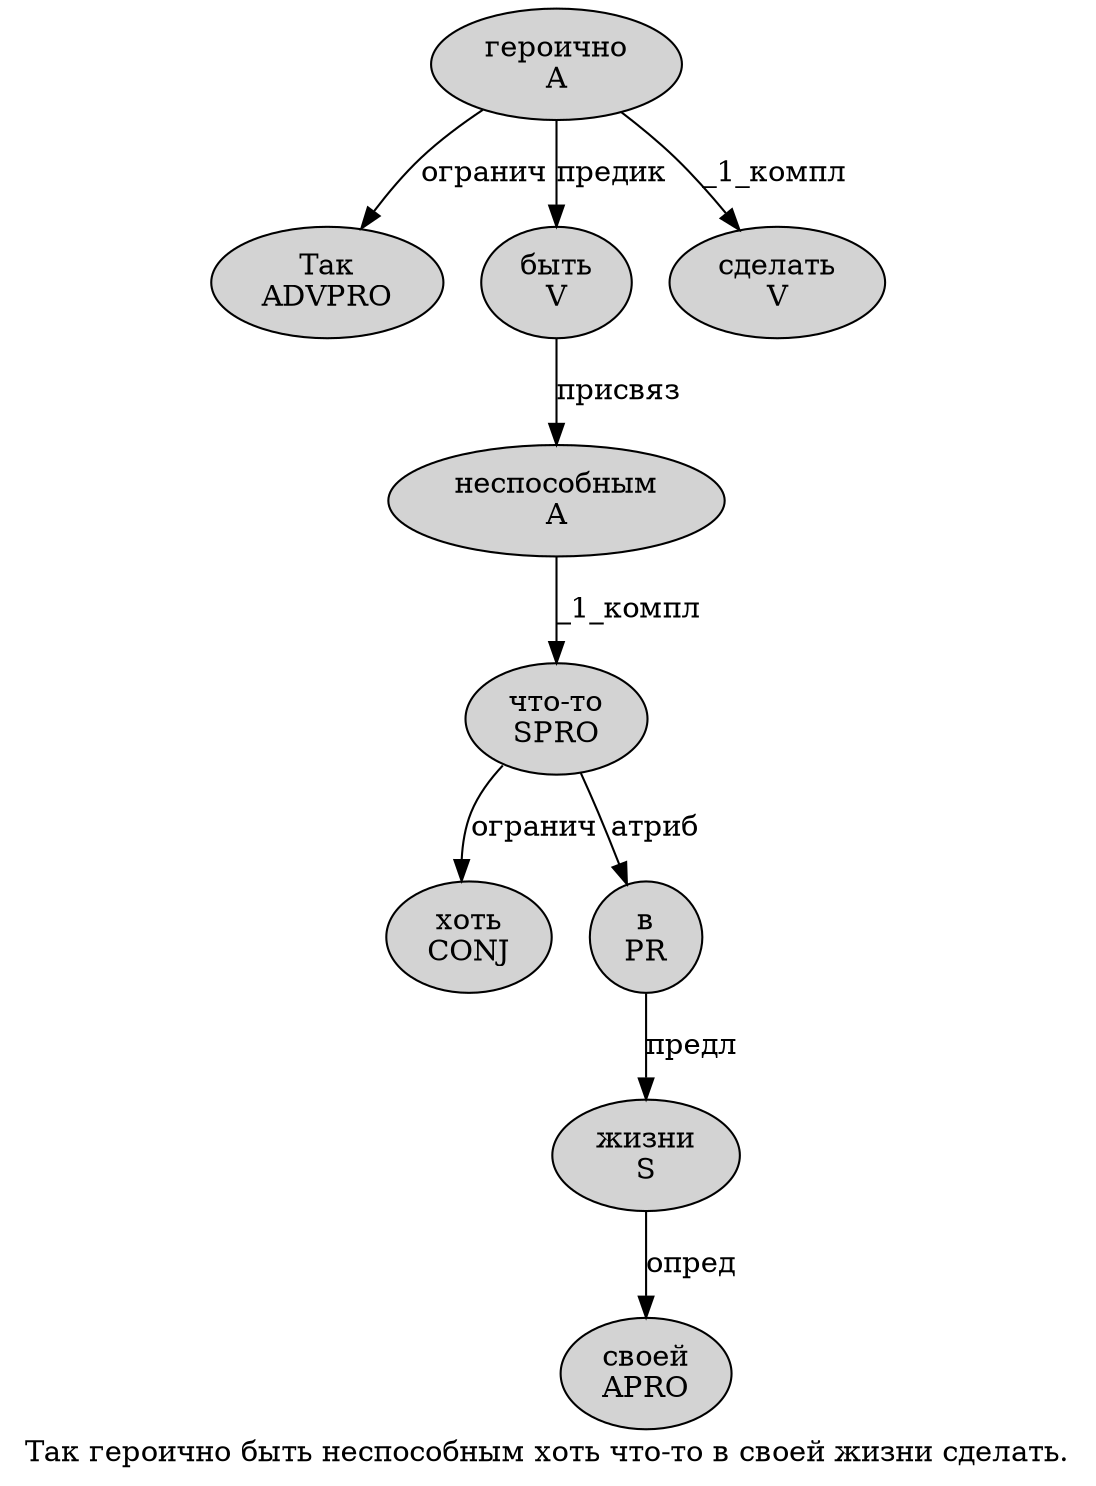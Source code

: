digraph SENTENCE_3079 {
	graph [label="Так героично быть неспособным хоть что-то в своей жизни сделать."]
	node [style=filled]
		0 [label="Так
ADVPRO" color="" fillcolor=lightgray penwidth=1 shape=ellipse]
		1 [label="героично
A" color="" fillcolor=lightgray penwidth=1 shape=ellipse]
		2 [label="быть
V" color="" fillcolor=lightgray penwidth=1 shape=ellipse]
		3 [label="неспособным
A" color="" fillcolor=lightgray penwidth=1 shape=ellipse]
		4 [label="хоть
CONJ" color="" fillcolor=lightgray penwidth=1 shape=ellipse]
		5 [label="что-то
SPRO" color="" fillcolor=lightgray penwidth=1 shape=ellipse]
		6 [label="в
PR" color="" fillcolor=lightgray penwidth=1 shape=ellipse]
		7 [label="своей
APRO" color="" fillcolor=lightgray penwidth=1 shape=ellipse]
		8 [label="жизни
S" color="" fillcolor=lightgray penwidth=1 shape=ellipse]
		9 [label="сделать
V" color="" fillcolor=lightgray penwidth=1 shape=ellipse]
			2 -> 3 [label="присвяз"]
			3 -> 5 [label="_1_компл"]
			5 -> 4 [label="огранич"]
			5 -> 6 [label="атриб"]
			8 -> 7 [label="опред"]
			1 -> 0 [label="огранич"]
			1 -> 2 [label="предик"]
			1 -> 9 [label="_1_компл"]
			6 -> 8 [label="предл"]
}